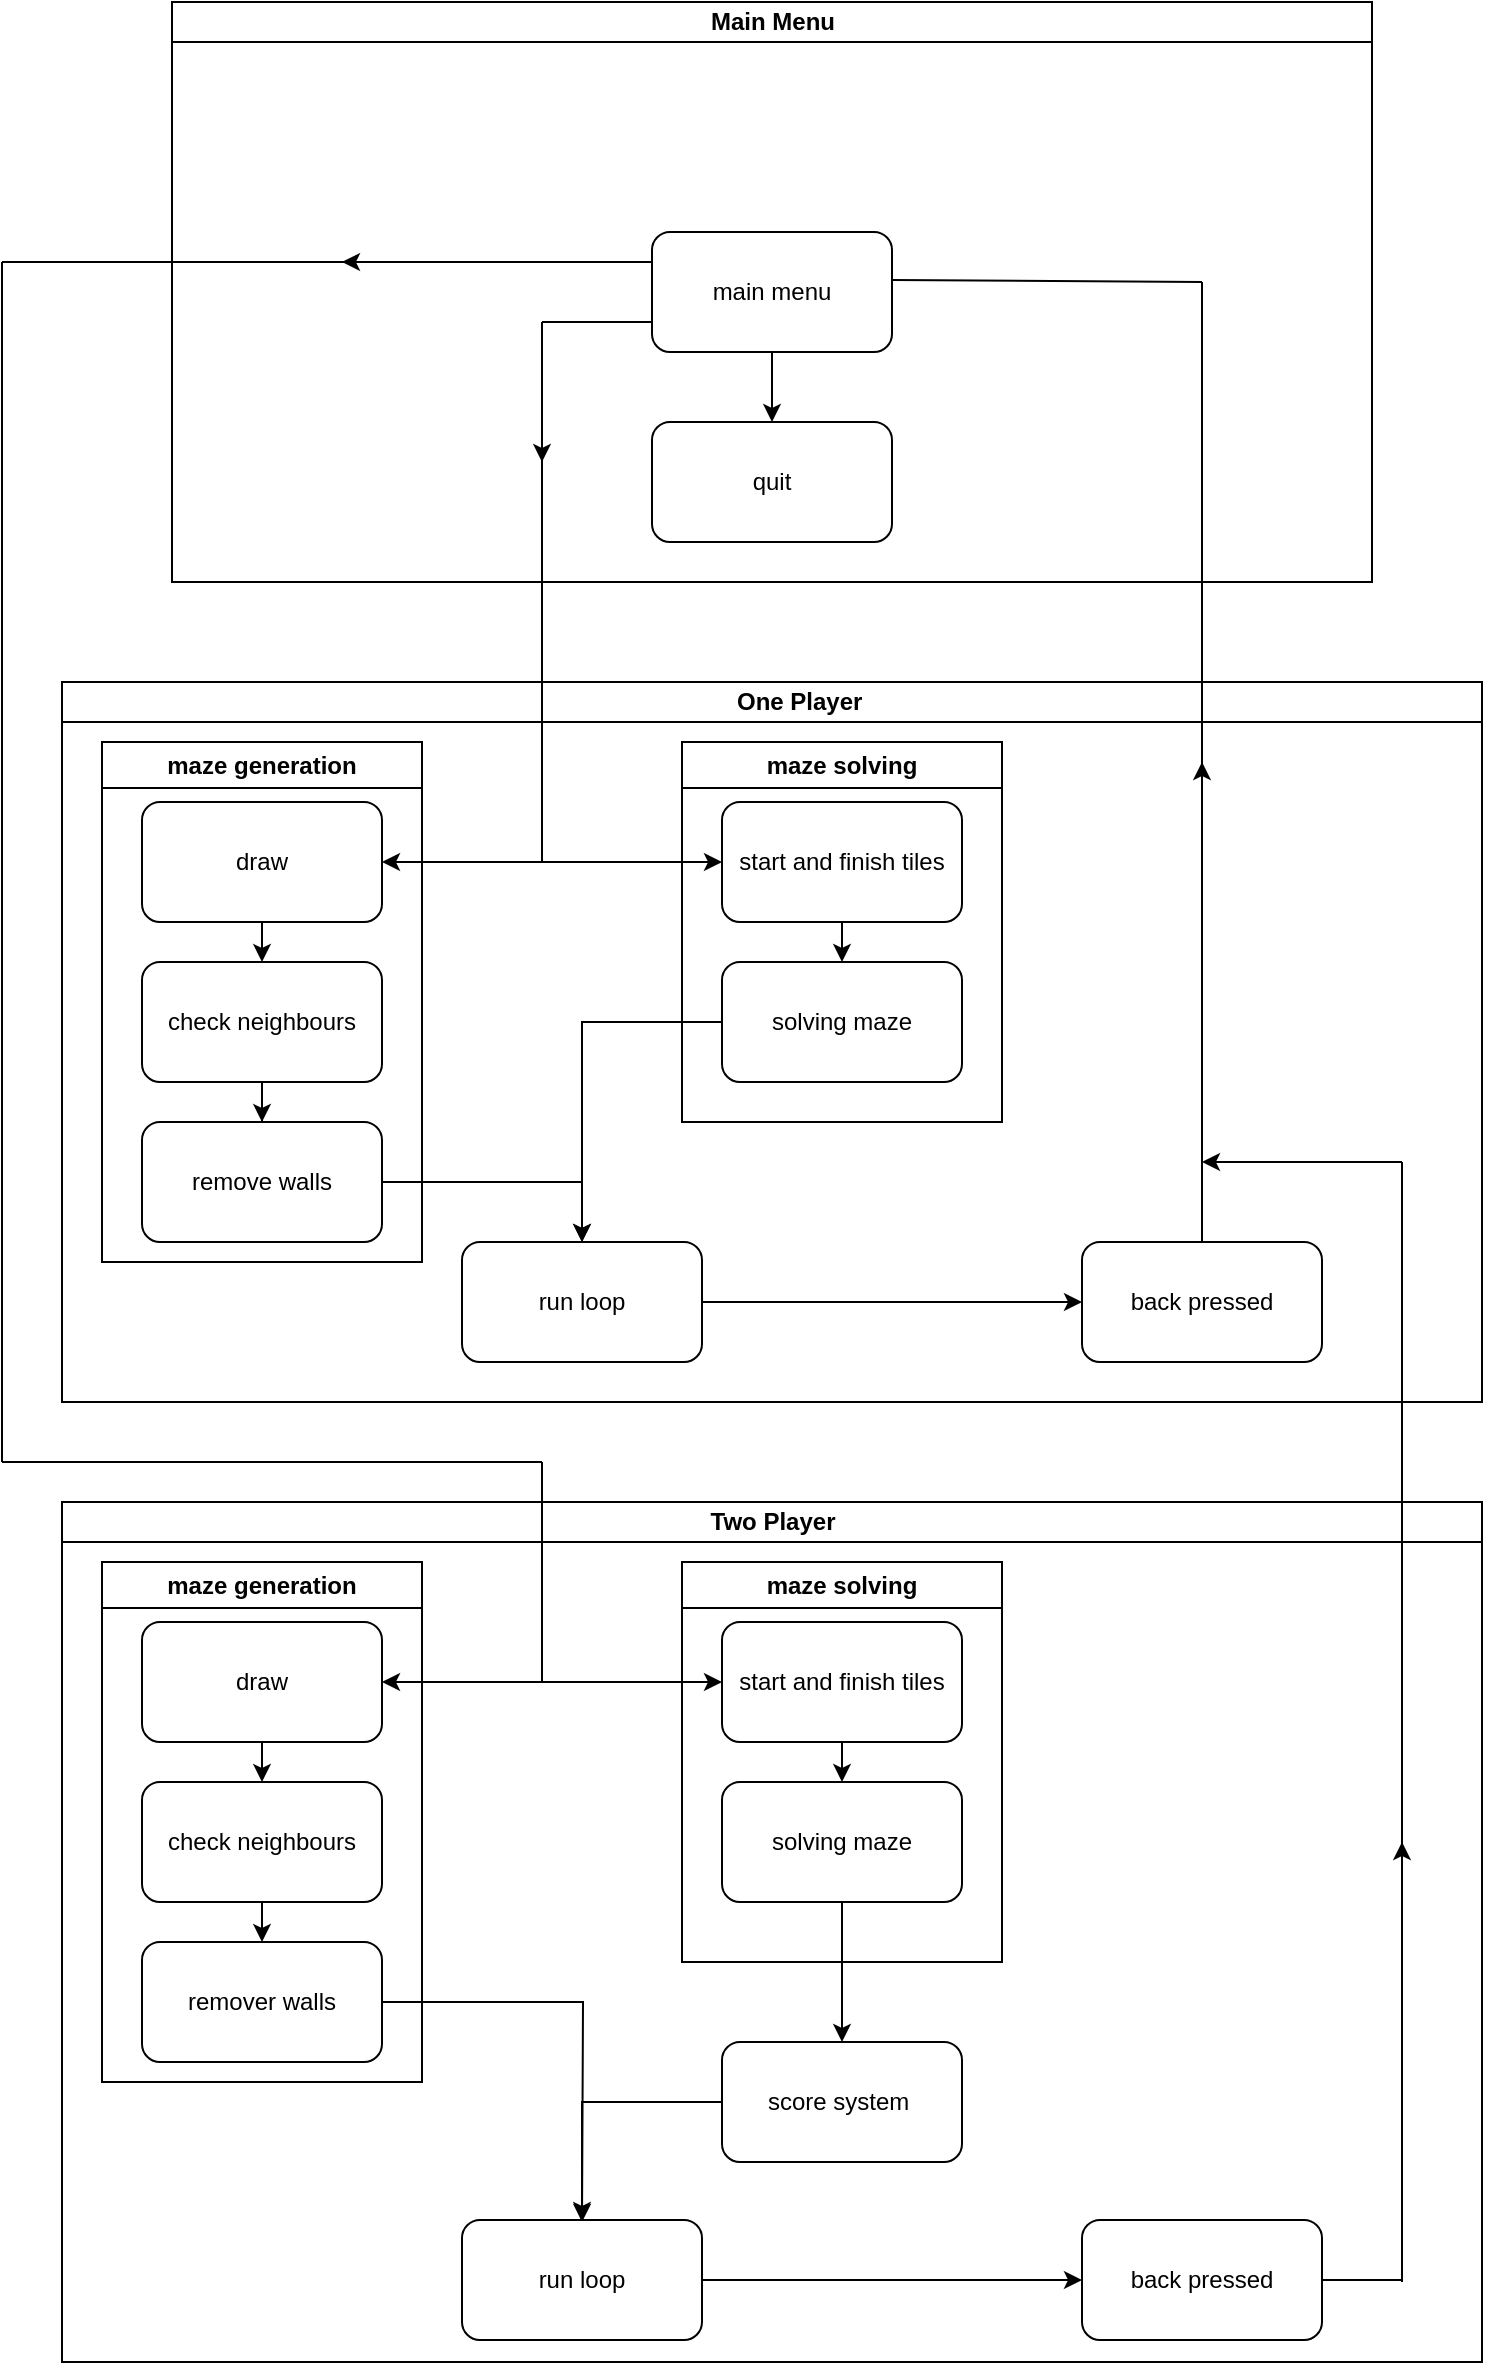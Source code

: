 <mxfile version="24.8.4">
  <diagram id="prtHgNgQTEPvFCAcTncT" name="Page-1">
    <mxGraphModel dx="1434" dy="746" grid="1" gridSize="10" guides="1" tooltips="1" connect="1" arrows="1" fold="1" page="1" pageScale="1" pageWidth="827" pageHeight="1169" math="0" shadow="0">
      <root>
        <mxCell id="0" />
        <mxCell id="1" parent="0" />
        <mxCell id="dNxyNK7c78bLwvsdeMH5-11" value="Main Menu" style="swimlane;html=1;startSize=20;horizontal=1;containerType=tree;glass=0;" parent="1" vertex="1">
          <mxGeometry x="105" y="60" width="600" height="290" as="geometry" />
        </mxCell>
        <mxCell id="NBueSBJ00ZiVmKcQPDRC-91" style="edgeStyle=orthogonalEdgeStyle;rounded=0;orthogonalLoop=1;jettySize=auto;html=1;entryX=0.5;entryY=0;entryDx=0;entryDy=0;" edge="1" parent="dNxyNK7c78bLwvsdeMH5-11" source="NBueSBJ00ZiVmKcQPDRC-43" target="NBueSBJ00ZiVmKcQPDRC-90">
          <mxGeometry relative="1" as="geometry" />
        </mxCell>
        <mxCell id="NBueSBJ00ZiVmKcQPDRC-43" value="main menu" style="rounded=1;whiteSpace=wrap;html=1;" vertex="1" parent="dNxyNK7c78bLwvsdeMH5-11">
          <mxGeometry x="240" y="115" width="120" height="60" as="geometry" />
        </mxCell>
        <mxCell id="NBueSBJ00ZiVmKcQPDRC-90" value="quit" style="rounded=1;whiteSpace=wrap;html=1;" vertex="1" parent="dNxyNK7c78bLwvsdeMH5-11">
          <mxGeometry x="240" y="210" width="120" height="60" as="geometry" />
        </mxCell>
        <mxCell id="NBueSBJ00ZiVmKcQPDRC-1" value="&lt;span style=&quot;white-space: pre;&quot;&gt;&#x9;&lt;/span&gt;One Player" style="swimlane;html=1;startSize=20;horizontal=1;containerType=tree;glass=0;" vertex="1" parent="1">
          <mxGeometry x="50" y="400" width="710" height="360" as="geometry" />
        </mxCell>
        <mxCell id="NBueSBJ00ZiVmKcQPDRC-31" style="edgeStyle=orthogonalEdgeStyle;rounded=0;orthogonalLoop=1;jettySize=auto;html=1;exitX=0.5;exitY=1;exitDx=0;exitDy=0;entryX=0.5;entryY=0;entryDx=0;entryDy=0;" edge="1" parent="NBueSBJ00ZiVmKcQPDRC-1" source="NBueSBJ00ZiVmKcQPDRC-18" target="NBueSBJ00ZiVmKcQPDRC-19">
          <mxGeometry relative="1" as="geometry" />
        </mxCell>
        <mxCell id="NBueSBJ00ZiVmKcQPDRC-18" value="draw" style="rounded=1;whiteSpace=wrap;html=1;" vertex="1" parent="NBueSBJ00ZiVmKcQPDRC-1">
          <mxGeometry x="40" y="60" width="120" height="60" as="geometry" />
        </mxCell>
        <mxCell id="NBueSBJ00ZiVmKcQPDRC-32" style="edgeStyle=orthogonalEdgeStyle;rounded=0;orthogonalLoop=1;jettySize=auto;html=1;" edge="1" parent="NBueSBJ00ZiVmKcQPDRC-1" source="NBueSBJ00ZiVmKcQPDRC-19" target="NBueSBJ00ZiVmKcQPDRC-20">
          <mxGeometry relative="1" as="geometry" />
        </mxCell>
        <mxCell id="NBueSBJ00ZiVmKcQPDRC-19" value="check neighbours" style="rounded=1;whiteSpace=wrap;html=1;" vertex="1" parent="NBueSBJ00ZiVmKcQPDRC-1">
          <mxGeometry x="40" y="140" width="120" height="60" as="geometry" />
        </mxCell>
        <mxCell id="NBueSBJ00ZiVmKcQPDRC-33" style="edgeStyle=orthogonalEdgeStyle;rounded=0;orthogonalLoop=1;jettySize=auto;html=1;entryX=0.5;entryY=0;entryDx=0;entryDy=0;" edge="1" parent="NBueSBJ00ZiVmKcQPDRC-1" source="NBueSBJ00ZiVmKcQPDRC-20" target="NBueSBJ00ZiVmKcQPDRC-21">
          <mxGeometry relative="1" as="geometry" />
        </mxCell>
        <mxCell id="NBueSBJ00ZiVmKcQPDRC-20" value="remove walls" style="rounded=1;whiteSpace=wrap;html=1;" vertex="1" parent="NBueSBJ00ZiVmKcQPDRC-1">
          <mxGeometry x="40" y="220" width="120" height="60" as="geometry" />
        </mxCell>
        <mxCell id="NBueSBJ00ZiVmKcQPDRC-25" style="edgeStyle=orthogonalEdgeStyle;rounded=0;orthogonalLoop=1;jettySize=auto;html=1;" edge="1" parent="NBueSBJ00ZiVmKcQPDRC-1" source="NBueSBJ00ZiVmKcQPDRC-21" target="NBueSBJ00ZiVmKcQPDRC-24">
          <mxGeometry relative="1" as="geometry" />
        </mxCell>
        <mxCell id="NBueSBJ00ZiVmKcQPDRC-21" value="run loop" style="rounded=1;whiteSpace=wrap;html=1;" vertex="1" parent="NBueSBJ00ZiVmKcQPDRC-1">
          <mxGeometry x="200" y="280" width="120" height="60" as="geometry" />
        </mxCell>
        <mxCell id="NBueSBJ00ZiVmKcQPDRC-34" style="edgeStyle=orthogonalEdgeStyle;rounded=0;orthogonalLoop=1;jettySize=auto;html=1;exitX=0.5;exitY=1;exitDx=0;exitDy=0;entryX=0.5;entryY=0;entryDx=0;entryDy=0;" edge="1" parent="NBueSBJ00ZiVmKcQPDRC-1" source="NBueSBJ00ZiVmKcQPDRC-22" target="NBueSBJ00ZiVmKcQPDRC-23">
          <mxGeometry relative="1" as="geometry" />
        </mxCell>
        <mxCell id="NBueSBJ00ZiVmKcQPDRC-22" value="start and finish tiles" style="rounded=1;whiteSpace=wrap;html=1;" vertex="1" parent="NBueSBJ00ZiVmKcQPDRC-1">
          <mxGeometry x="330" y="60" width="120" height="60" as="geometry" />
        </mxCell>
        <mxCell id="NBueSBJ00ZiVmKcQPDRC-35" style="edgeStyle=orthogonalEdgeStyle;rounded=0;orthogonalLoop=1;jettySize=auto;html=1;entryX=0.5;entryY=0;entryDx=0;entryDy=0;" edge="1" parent="NBueSBJ00ZiVmKcQPDRC-1" source="NBueSBJ00ZiVmKcQPDRC-23" target="NBueSBJ00ZiVmKcQPDRC-21">
          <mxGeometry relative="1" as="geometry" />
        </mxCell>
        <mxCell id="NBueSBJ00ZiVmKcQPDRC-23" value="solving maze" style="rounded=1;whiteSpace=wrap;html=1;" vertex="1" parent="NBueSBJ00ZiVmKcQPDRC-1">
          <mxGeometry x="330" y="140" width="120" height="60" as="geometry" />
        </mxCell>
        <mxCell id="NBueSBJ00ZiVmKcQPDRC-24" value="back pressed" style="rounded=1;whiteSpace=wrap;html=1;" vertex="1" parent="NBueSBJ00ZiVmKcQPDRC-1">
          <mxGeometry x="510" y="280" width="120" height="60" as="geometry" />
        </mxCell>
        <mxCell id="NBueSBJ00ZiVmKcQPDRC-30" value="" style="endArrow=classic;startArrow=classic;html=1;rounded=0;entryX=0;entryY=0.5;entryDx=0;entryDy=0;" edge="1" parent="NBueSBJ00ZiVmKcQPDRC-1" source="NBueSBJ00ZiVmKcQPDRC-18" target="NBueSBJ00ZiVmKcQPDRC-22">
          <mxGeometry width="50" height="50" relative="1" as="geometry">
            <mxPoint x="200" y="70" as="sourcePoint" />
            <mxPoint x="270" y="70" as="targetPoint" />
          </mxGeometry>
        </mxCell>
        <mxCell id="NBueSBJ00ZiVmKcQPDRC-38" value="maze generation" style="swimlane;whiteSpace=wrap;html=1;" vertex="1" parent="NBueSBJ00ZiVmKcQPDRC-1">
          <mxGeometry x="20" y="30" width="160" height="260" as="geometry" />
        </mxCell>
        <mxCell id="NBueSBJ00ZiVmKcQPDRC-41" value="maze solving" style="swimlane;whiteSpace=wrap;html=1;" vertex="1" parent="NBueSBJ00ZiVmKcQPDRC-1">
          <mxGeometry x="310" y="30" width="160" height="190" as="geometry" />
        </mxCell>
        <mxCell id="NBueSBJ00ZiVmKcQPDRC-9" value="Two Player" style="swimlane;html=1;startSize=20;horizontal=1;containerType=tree;glass=0;" vertex="1" parent="1">
          <mxGeometry x="50" y="810" width="710" height="430" as="geometry" />
        </mxCell>
        <mxCell id="NBueSBJ00ZiVmKcQPDRC-54" value="maze generation" style="swimlane;whiteSpace=wrap;html=1;startSize=23;" vertex="1" parent="NBueSBJ00ZiVmKcQPDRC-9">
          <mxGeometry x="20" y="30" width="160" height="260" as="geometry" />
        </mxCell>
        <mxCell id="NBueSBJ00ZiVmKcQPDRC-49" value="draw" style="rounded=1;whiteSpace=wrap;html=1;" vertex="1" parent="NBueSBJ00ZiVmKcQPDRC-54">
          <mxGeometry x="20" y="30" width="120" height="60" as="geometry" />
        </mxCell>
        <mxCell id="NBueSBJ00ZiVmKcQPDRC-50" value="check neighbours" style="rounded=1;whiteSpace=wrap;html=1;" vertex="1" parent="NBueSBJ00ZiVmKcQPDRC-54">
          <mxGeometry x="20" y="110" width="120" height="60" as="geometry" />
        </mxCell>
        <mxCell id="NBueSBJ00ZiVmKcQPDRC-52" style="edgeStyle=orthogonalEdgeStyle;rounded=0;orthogonalLoop=1;jettySize=auto;html=1;exitX=0.5;exitY=1;exitDx=0;exitDy=0;entryX=0.5;entryY=0;entryDx=0;entryDy=0;" edge="1" parent="NBueSBJ00ZiVmKcQPDRC-54" source="NBueSBJ00ZiVmKcQPDRC-49" target="NBueSBJ00ZiVmKcQPDRC-50">
          <mxGeometry relative="1" as="geometry" />
        </mxCell>
        <mxCell id="NBueSBJ00ZiVmKcQPDRC-89" style="edgeStyle=orthogonalEdgeStyle;rounded=0;orthogonalLoop=1;jettySize=auto;html=1;exitX=1;exitY=0.5;exitDx=0;exitDy=0;" edge="1" parent="NBueSBJ00ZiVmKcQPDRC-54" source="NBueSBJ00ZiVmKcQPDRC-51">
          <mxGeometry relative="1" as="geometry">
            <mxPoint x="240" y="330" as="targetPoint" />
          </mxGeometry>
        </mxCell>
        <mxCell id="NBueSBJ00ZiVmKcQPDRC-51" value="remover walls" style="rounded=1;whiteSpace=wrap;html=1;" vertex="1" parent="NBueSBJ00ZiVmKcQPDRC-54">
          <mxGeometry x="20" y="190" width="120" height="60" as="geometry" />
        </mxCell>
        <mxCell id="NBueSBJ00ZiVmKcQPDRC-53" style="edgeStyle=orthogonalEdgeStyle;rounded=0;orthogonalLoop=1;jettySize=auto;html=1;exitX=0.5;exitY=1;exitDx=0;exitDy=0;entryX=0.5;entryY=0;entryDx=0;entryDy=0;" edge="1" parent="NBueSBJ00ZiVmKcQPDRC-54" source="NBueSBJ00ZiVmKcQPDRC-50" target="NBueSBJ00ZiVmKcQPDRC-51">
          <mxGeometry relative="1" as="geometry" />
        </mxCell>
        <mxCell id="NBueSBJ00ZiVmKcQPDRC-55" value="maze solving" style="swimlane;whiteSpace=wrap;html=1;" vertex="1" parent="NBueSBJ00ZiVmKcQPDRC-9">
          <mxGeometry x="310" y="30" width="160" height="200" as="geometry" />
        </mxCell>
        <mxCell id="NBueSBJ00ZiVmKcQPDRC-60" style="edgeStyle=orthogonalEdgeStyle;rounded=0;orthogonalLoop=1;jettySize=auto;html=1;exitX=0.5;exitY=1;exitDx=0;exitDy=0;entryX=0.5;entryY=0;entryDx=0;entryDy=0;" edge="1" parent="NBueSBJ00ZiVmKcQPDRC-55" source="NBueSBJ00ZiVmKcQPDRC-56" target="NBueSBJ00ZiVmKcQPDRC-57">
          <mxGeometry relative="1" as="geometry" />
        </mxCell>
        <mxCell id="NBueSBJ00ZiVmKcQPDRC-56" value="start and finish tiles" style="rounded=1;whiteSpace=wrap;html=1;" vertex="1" parent="NBueSBJ00ZiVmKcQPDRC-55">
          <mxGeometry x="20" y="30" width="120" height="60" as="geometry" />
        </mxCell>
        <mxCell id="NBueSBJ00ZiVmKcQPDRC-57" value="solving maze" style="rounded=1;whiteSpace=wrap;html=1;" vertex="1" parent="NBueSBJ00ZiVmKcQPDRC-55">
          <mxGeometry x="20" y="110" width="120" height="60" as="geometry" />
        </mxCell>
        <mxCell id="NBueSBJ00ZiVmKcQPDRC-88" style="edgeStyle=orthogonalEdgeStyle;rounded=0;orthogonalLoop=1;jettySize=auto;html=1;entryX=0.5;entryY=0;entryDx=0;entryDy=0;" edge="1" parent="NBueSBJ00ZiVmKcQPDRC-9" source="NBueSBJ00ZiVmKcQPDRC-58" target="NBueSBJ00ZiVmKcQPDRC-59">
          <mxGeometry relative="1" as="geometry" />
        </mxCell>
        <mxCell id="NBueSBJ00ZiVmKcQPDRC-58" value="score system&amp;nbsp;" style="rounded=1;whiteSpace=wrap;html=1;" vertex="1" parent="NBueSBJ00ZiVmKcQPDRC-9">
          <mxGeometry x="330" y="270" width="120" height="60" as="geometry" />
        </mxCell>
        <mxCell id="NBueSBJ00ZiVmKcQPDRC-92" style="edgeStyle=orthogonalEdgeStyle;rounded=0;orthogonalLoop=1;jettySize=auto;html=1;exitX=1;exitY=0.5;exitDx=0;exitDy=0;" edge="1" parent="NBueSBJ00ZiVmKcQPDRC-9" source="NBueSBJ00ZiVmKcQPDRC-59" target="NBueSBJ00ZiVmKcQPDRC-82">
          <mxGeometry relative="1" as="geometry" />
        </mxCell>
        <mxCell id="NBueSBJ00ZiVmKcQPDRC-59" value="run loop" style="rounded=1;whiteSpace=wrap;html=1;" vertex="1" parent="NBueSBJ00ZiVmKcQPDRC-9">
          <mxGeometry x="200" y="359" width="120" height="60" as="geometry" />
        </mxCell>
        <mxCell id="NBueSBJ00ZiVmKcQPDRC-61" style="edgeStyle=orthogonalEdgeStyle;rounded=0;orthogonalLoop=1;jettySize=auto;html=1;exitX=0.5;exitY=1;exitDx=0;exitDy=0;entryX=0.5;entryY=0;entryDx=0;entryDy=0;" edge="1" parent="NBueSBJ00ZiVmKcQPDRC-9" source="NBueSBJ00ZiVmKcQPDRC-57" target="NBueSBJ00ZiVmKcQPDRC-58">
          <mxGeometry relative="1" as="geometry" />
        </mxCell>
        <mxCell id="NBueSBJ00ZiVmKcQPDRC-68" value="" style="endArrow=classic;startArrow=classic;html=1;rounded=0;exitX=1;exitY=0.5;exitDx=0;exitDy=0;entryX=0;entryY=0.5;entryDx=0;entryDy=0;" edge="1" parent="NBueSBJ00ZiVmKcQPDRC-9" source="NBueSBJ00ZiVmKcQPDRC-49" target="NBueSBJ00ZiVmKcQPDRC-56">
          <mxGeometry width="50" height="50" relative="1" as="geometry">
            <mxPoint x="220" y="-90" as="sourcePoint" />
            <mxPoint x="270" y="-140" as="targetPoint" />
          </mxGeometry>
        </mxCell>
        <mxCell id="NBueSBJ00ZiVmKcQPDRC-82" value="back pressed" style="rounded=1;whiteSpace=wrap;html=1;" vertex="1" parent="NBueSBJ00ZiVmKcQPDRC-9">
          <mxGeometry x="510" y="359" width="120" height="60" as="geometry" />
        </mxCell>
        <mxCell id="NBueSBJ00ZiVmKcQPDRC-69" value="" style="endArrow=none;html=1;rounded=0;entryX=0;entryY=0.25;entryDx=0;entryDy=0;" edge="1" parent="1" target="NBueSBJ00ZiVmKcQPDRC-43">
          <mxGeometry width="50" height="50" relative="1" as="geometry">
            <mxPoint x="20" y="190" as="sourcePoint" />
            <mxPoint x="320" y="370" as="targetPoint" />
          </mxGeometry>
        </mxCell>
        <mxCell id="NBueSBJ00ZiVmKcQPDRC-70" value="" style="endArrow=none;html=1;rounded=0;" edge="1" parent="1">
          <mxGeometry width="50" height="50" relative="1" as="geometry">
            <mxPoint x="20" y="190" as="sourcePoint" />
            <mxPoint x="20" y="790" as="targetPoint" />
          </mxGeometry>
        </mxCell>
        <mxCell id="NBueSBJ00ZiVmKcQPDRC-71" value="" style="endArrow=none;html=1;rounded=0;" edge="1" parent="1">
          <mxGeometry width="50" height="50" relative="1" as="geometry">
            <mxPoint x="20" y="790" as="sourcePoint" />
            <mxPoint x="290" y="790" as="targetPoint" />
          </mxGeometry>
        </mxCell>
        <mxCell id="NBueSBJ00ZiVmKcQPDRC-72" value="" style="endArrow=none;html=1;rounded=0;entryX=0;entryY=0.75;entryDx=0;entryDy=0;" edge="1" parent="1" target="NBueSBJ00ZiVmKcQPDRC-43">
          <mxGeometry width="50" height="50" relative="1" as="geometry">
            <mxPoint x="290" y="220" as="sourcePoint" />
            <mxPoint x="320" y="470" as="targetPoint" />
          </mxGeometry>
        </mxCell>
        <mxCell id="NBueSBJ00ZiVmKcQPDRC-73" value="" style="endArrow=none;html=1;rounded=0;" edge="1" parent="1">
          <mxGeometry width="50" height="50" relative="1" as="geometry">
            <mxPoint x="290" y="790" as="sourcePoint" />
            <mxPoint x="290" y="900" as="targetPoint" />
          </mxGeometry>
        </mxCell>
        <mxCell id="NBueSBJ00ZiVmKcQPDRC-76" value="" style="endArrow=none;html=1;rounded=0;exitX=0.5;exitY=0;exitDx=0;exitDy=0;" edge="1" parent="1" source="NBueSBJ00ZiVmKcQPDRC-24">
          <mxGeometry width="50" height="50" relative="1" as="geometry">
            <mxPoint x="270" y="520" as="sourcePoint" />
            <mxPoint x="620" y="200" as="targetPoint" />
          </mxGeometry>
        </mxCell>
        <mxCell id="NBueSBJ00ZiVmKcQPDRC-77" value="" style="endArrow=none;html=1;rounded=0;exitX=1;exitY=0.4;exitDx=0;exitDy=0;exitPerimeter=0;" edge="1" parent="1" source="NBueSBJ00ZiVmKcQPDRC-43">
          <mxGeometry width="50" height="50" relative="1" as="geometry">
            <mxPoint x="270" y="520" as="sourcePoint" />
            <mxPoint x="620" y="200" as="targetPoint" />
          </mxGeometry>
        </mxCell>
        <mxCell id="NBueSBJ00ZiVmKcQPDRC-78" value="" style="endArrow=classic;html=1;rounded=0;" edge="1" parent="1">
          <mxGeometry width="50" height="50" relative="1" as="geometry">
            <mxPoint x="620" y="540" as="sourcePoint" />
            <mxPoint x="620" y="440" as="targetPoint" />
          </mxGeometry>
        </mxCell>
        <mxCell id="NBueSBJ00ZiVmKcQPDRC-79" value="" style="endArrow=classic;html=1;rounded=0;" edge="1" parent="1">
          <mxGeometry width="50" height="50" relative="1" as="geometry">
            <mxPoint x="240" y="190" as="sourcePoint" />
            <mxPoint x="190" y="190" as="targetPoint" />
          </mxGeometry>
        </mxCell>
        <mxCell id="NBueSBJ00ZiVmKcQPDRC-80" value="" style="endArrow=none;html=1;rounded=0;" edge="1" parent="1">
          <mxGeometry width="50" height="50" relative="1" as="geometry">
            <mxPoint x="290" y="490" as="sourcePoint" />
            <mxPoint x="290" y="220" as="targetPoint" />
          </mxGeometry>
        </mxCell>
        <mxCell id="NBueSBJ00ZiVmKcQPDRC-81" value="" style="endArrow=classic;html=1;rounded=0;" edge="1" parent="1">
          <mxGeometry width="50" height="50" relative="1" as="geometry">
            <mxPoint x="290" y="250" as="sourcePoint" />
            <mxPoint x="290" y="290" as="targetPoint" />
          </mxGeometry>
        </mxCell>
        <mxCell id="NBueSBJ00ZiVmKcQPDRC-84" value="" style="endArrow=none;html=1;rounded=0;exitX=1;exitY=0.5;exitDx=0;exitDy=0;" edge="1" parent="1" source="NBueSBJ00ZiVmKcQPDRC-82">
          <mxGeometry width="50" height="50" relative="1" as="geometry">
            <mxPoint x="270" y="930" as="sourcePoint" />
            <mxPoint x="720" y="1199" as="targetPoint" />
          </mxGeometry>
        </mxCell>
        <mxCell id="NBueSBJ00ZiVmKcQPDRC-85" value="" style="endArrow=none;html=1;rounded=0;" edge="1" parent="1">
          <mxGeometry width="50" height="50" relative="1" as="geometry">
            <mxPoint x="720" y="1200" as="sourcePoint" />
            <mxPoint x="720" y="640" as="targetPoint" />
          </mxGeometry>
        </mxCell>
        <mxCell id="NBueSBJ00ZiVmKcQPDRC-86" value="" style="endArrow=classic;html=1;rounded=0;" edge="1" parent="1">
          <mxGeometry width="50" height="50" relative="1" as="geometry">
            <mxPoint x="720" y="640" as="sourcePoint" />
            <mxPoint x="620" y="640" as="targetPoint" />
          </mxGeometry>
        </mxCell>
        <mxCell id="NBueSBJ00ZiVmKcQPDRC-87" value="" style="endArrow=classic;html=1;rounded=0;" edge="1" parent="1">
          <mxGeometry width="50" height="50" relative="1" as="geometry">
            <mxPoint x="720" y="1020" as="sourcePoint" />
            <mxPoint x="720" y="980" as="targetPoint" />
          </mxGeometry>
        </mxCell>
      </root>
    </mxGraphModel>
  </diagram>
</mxfile>

